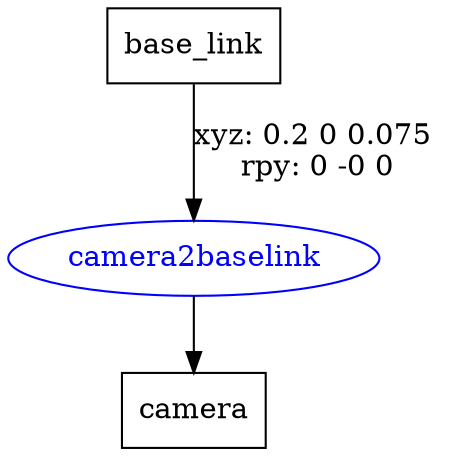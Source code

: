digraph G {
node [shape=box];
"base_link" [label="base_link"];
"camera" [label="camera"];
node [shape=ellipse, color=blue, fontcolor=blue];
"base_link" -> "camera2baselink" [label="xyz: 0.2 0 0.075 \nrpy: 0 -0 0"]
"camera2baselink" -> "camera"
}
